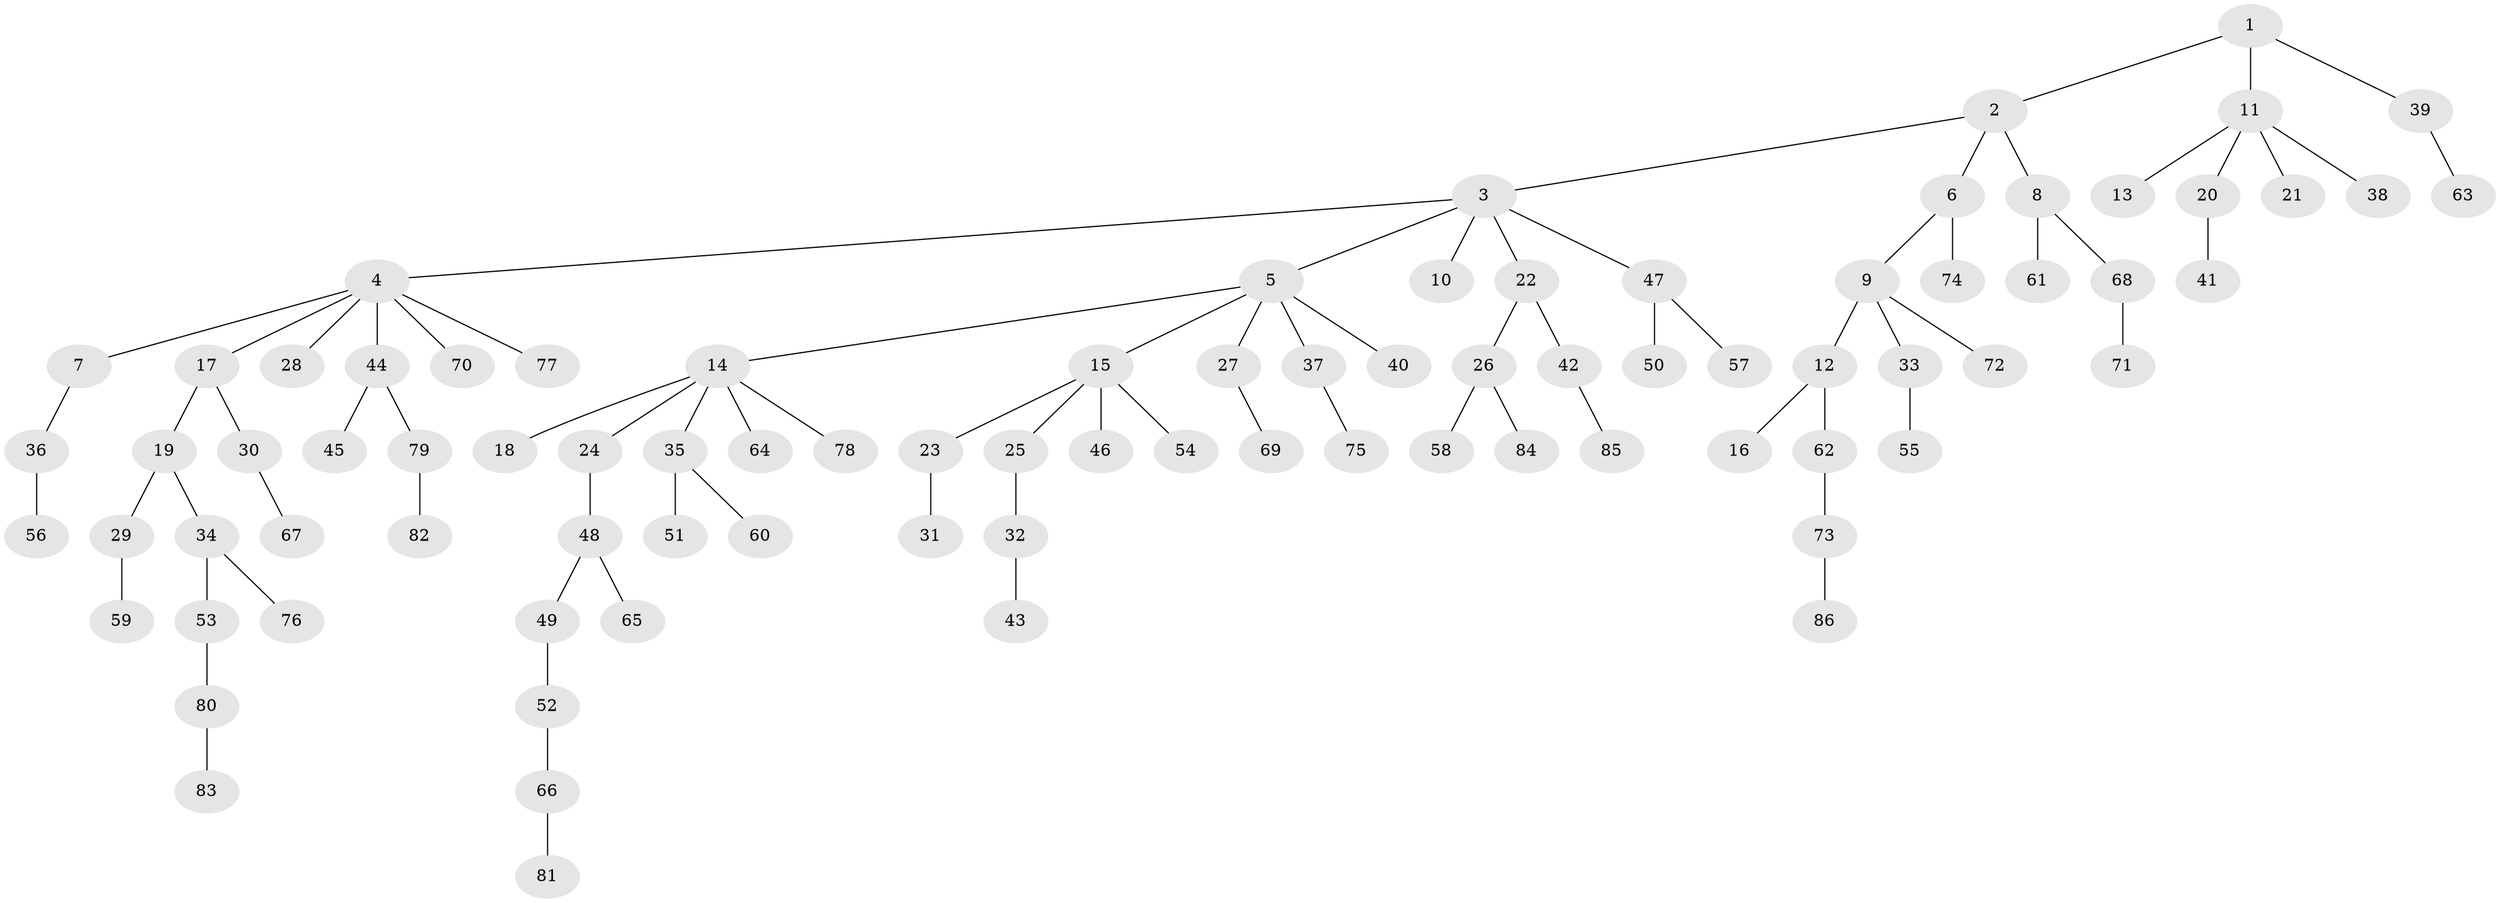 // Generated by graph-tools (version 1.1) at 2025/11/02/27/25 16:11:28]
// undirected, 86 vertices, 85 edges
graph export_dot {
graph [start="1"]
  node [color=gray90,style=filled];
  1;
  2;
  3;
  4;
  5;
  6;
  7;
  8;
  9;
  10;
  11;
  12;
  13;
  14;
  15;
  16;
  17;
  18;
  19;
  20;
  21;
  22;
  23;
  24;
  25;
  26;
  27;
  28;
  29;
  30;
  31;
  32;
  33;
  34;
  35;
  36;
  37;
  38;
  39;
  40;
  41;
  42;
  43;
  44;
  45;
  46;
  47;
  48;
  49;
  50;
  51;
  52;
  53;
  54;
  55;
  56;
  57;
  58;
  59;
  60;
  61;
  62;
  63;
  64;
  65;
  66;
  67;
  68;
  69;
  70;
  71;
  72;
  73;
  74;
  75;
  76;
  77;
  78;
  79;
  80;
  81;
  82;
  83;
  84;
  85;
  86;
  1 -- 2;
  1 -- 11;
  1 -- 39;
  2 -- 3;
  2 -- 6;
  2 -- 8;
  3 -- 4;
  3 -- 5;
  3 -- 10;
  3 -- 22;
  3 -- 47;
  4 -- 7;
  4 -- 17;
  4 -- 28;
  4 -- 44;
  4 -- 70;
  4 -- 77;
  5 -- 14;
  5 -- 15;
  5 -- 27;
  5 -- 37;
  5 -- 40;
  6 -- 9;
  6 -- 74;
  7 -- 36;
  8 -- 61;
  8 -- 68;
  9 -- 12;
  9 -- 33;
  9 -- 72;
  11 -- 13;
  11 -- 20;
  11 -- 21;
  11 -- 38;
  12 -- 16;
  12 -- 62;
  14 -- 18;
  14 -- 24;
  14 -- 35;
  14 -- 64;
  14 -- 78;
  15 -- 23;
  15 -- 25;
  15 -- 46;
  15 -- 54;
  17 -- 19;
  17 -- 30;
  19 -- 29;
  19 -- 34;
  20 -- 41;
  22 -- 26;
  22 -- 42;
  23 -- 31;
  24 -- 48;
  25 -- 32;
  26 -- 58;
  26 -- 84;
  27 -- 69;
  29 -- 59;
  30 -- 67;
  32 -- 43;
  33 -- 55;
  34 -- 53;
  34 -- 76;
  35 -- 51;
  35 -- 60;
  36 -- 56;
  37 -- 75;
  39 -- 63;
  42 -- 85;
  44 -- 45;
  44 -- 79;
  47 -- 50;
  47 -- 57;
  48 -- 49;
  48 -- 65;
  49 -- 52;
  52 -- 66;
  53 -- 80;
  62 -- 73;
  66 -- 81;
  68 -- 71;
  73 -- 86;
  79 -- 82;
  80 -- 83;
}
